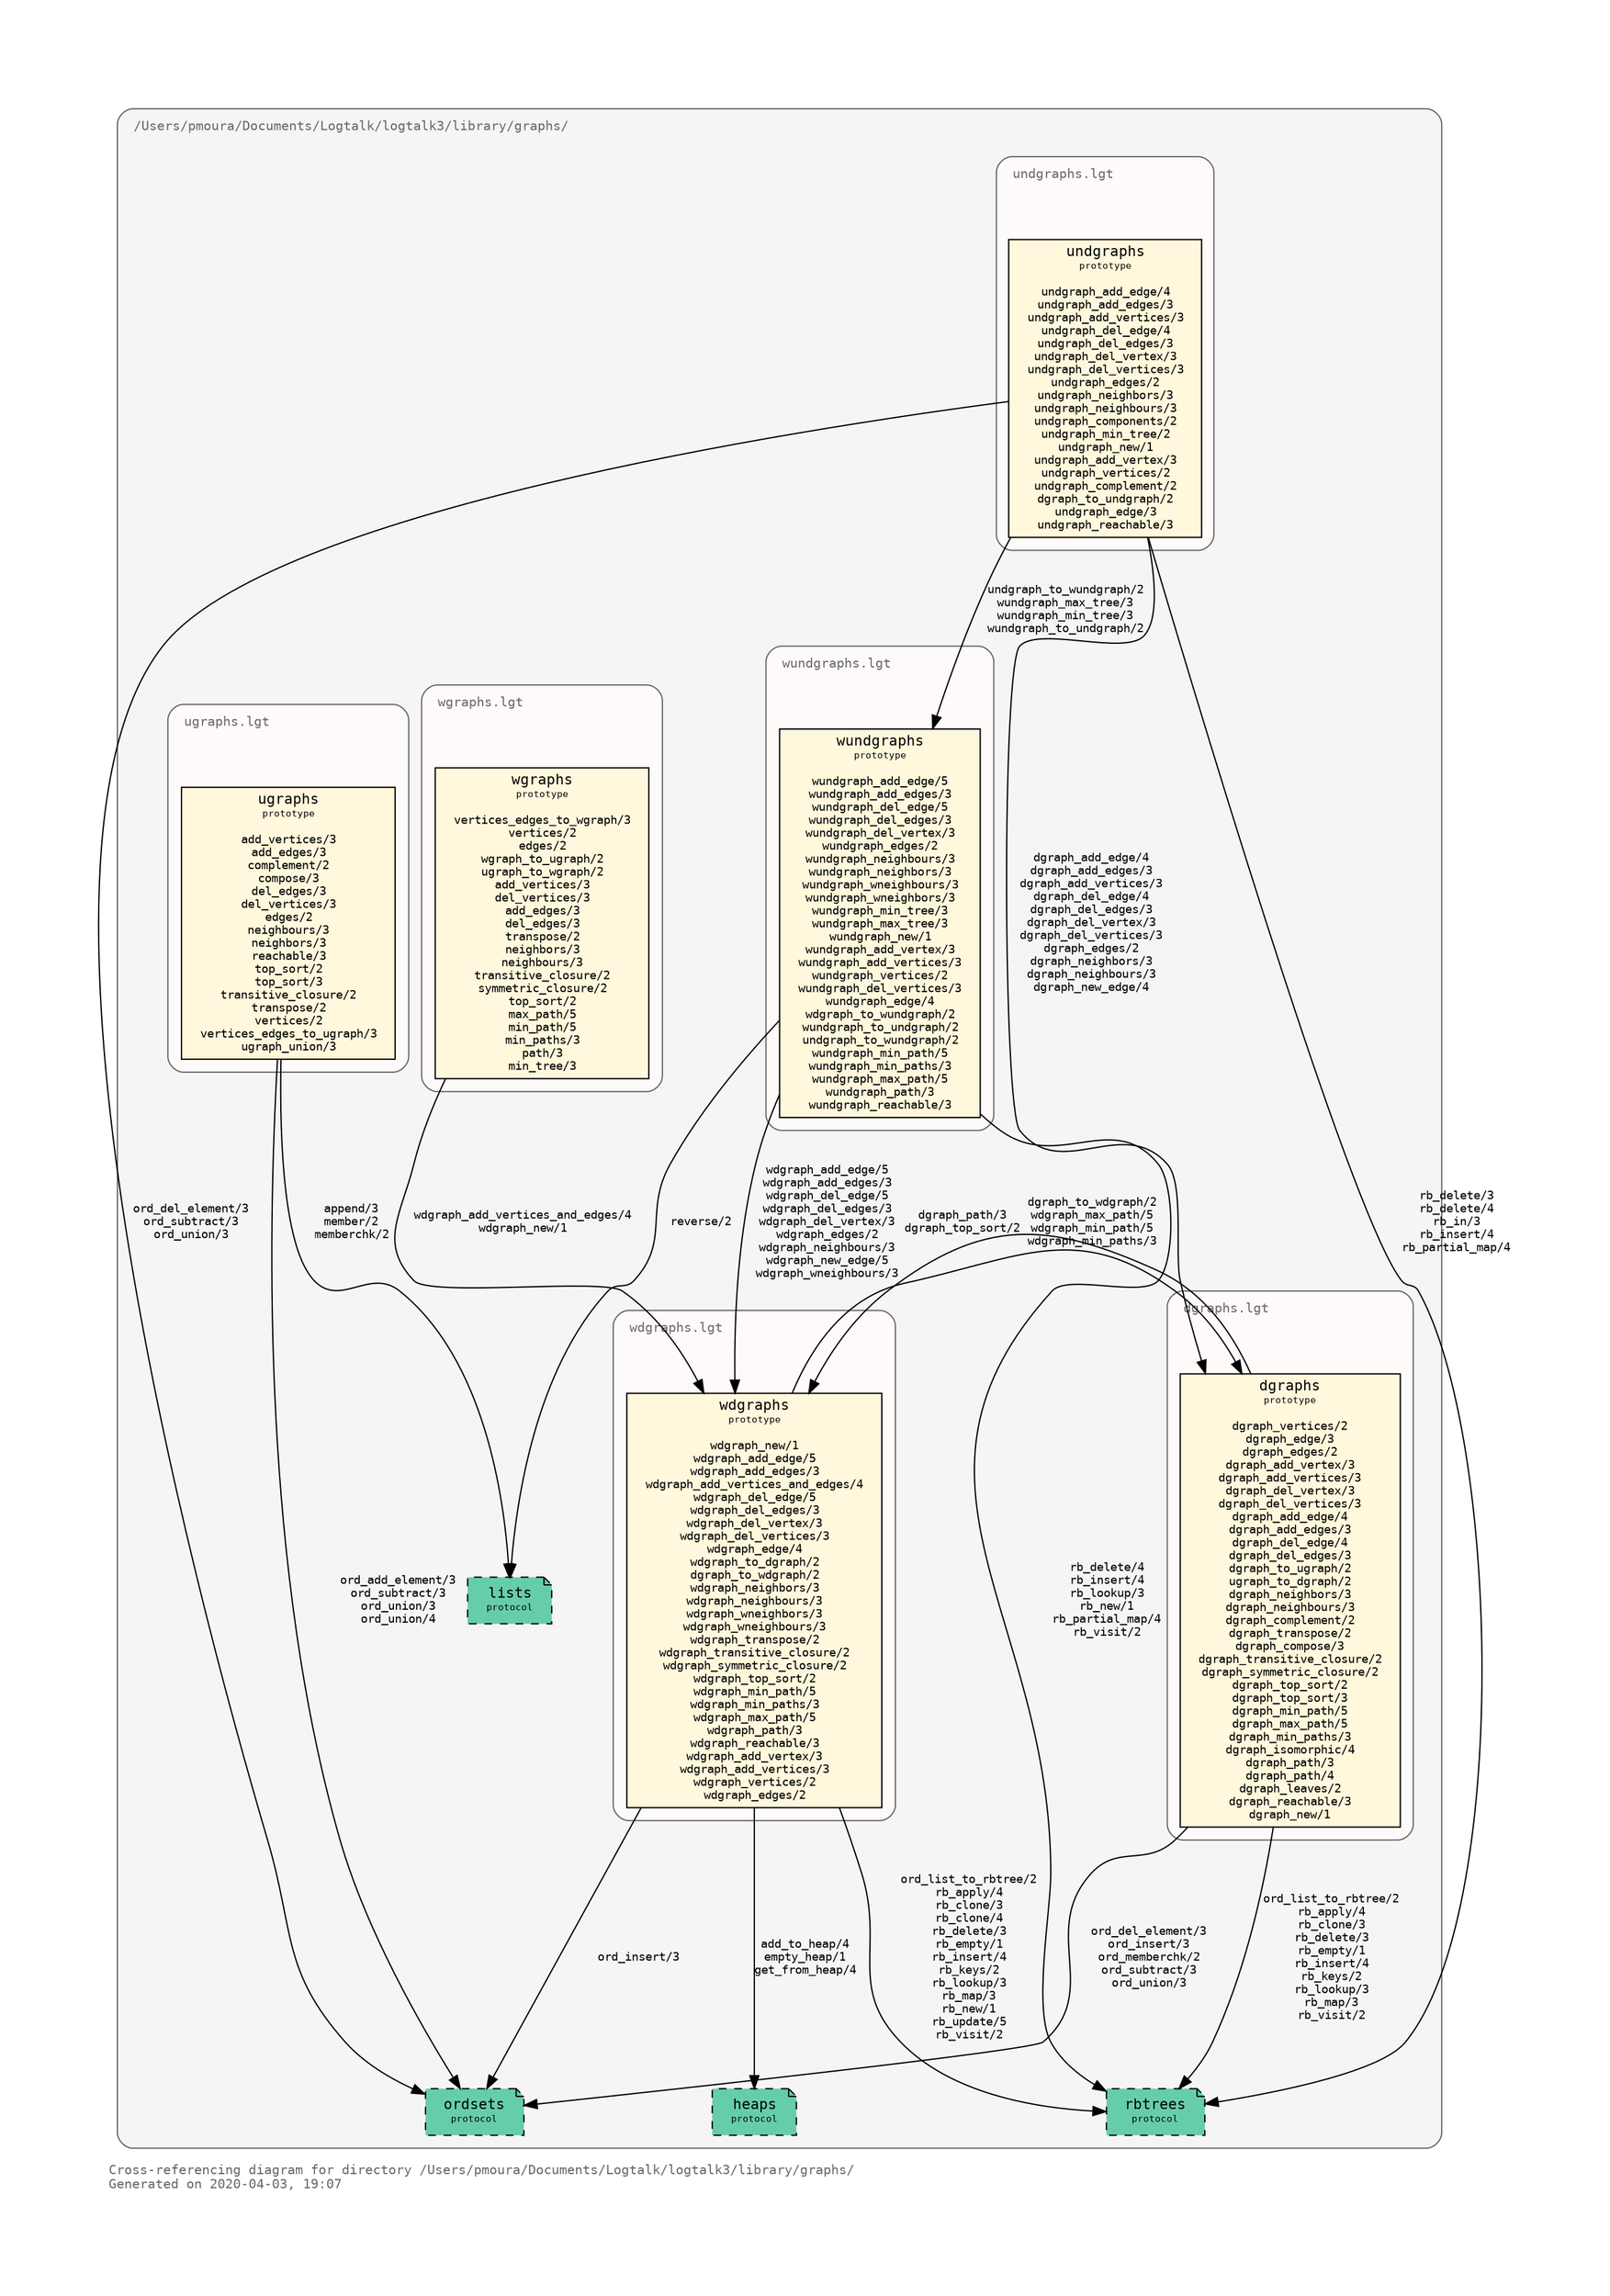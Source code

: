 digraph "graphs" {
rankdir="TB"
ranksep="1.0"
compound="true"
splines="true"
pack="true"
clusterrank="local"
labeljust="l"
margin="1.0"
fontname="Courier"
fontsize="10"
fontcolor="dimgray"
pencolor="dimgray"
node [shape="ellipse",style="filled",fillcolor="white",fontname="Courier",fontsize="9"]
edge [fontname="Courier",fontsize="9"]
label="Cross-referencing diagram for directory /Users/pmoura/Documents/Logtalk/logtalk3/library/graphs/\lGenerated on 2020-04-03, 19:07\l"

subgraph "cluster_directory_graphs" {
bgcolor="whitesmoke"
style="rounded"
margin="10"
label=<<TABLE border="0" cellborder="0"><TR><TD tooltip="/Users/pmoura/Documents/Logtalk/logtalk3/library/graphs/">/Users/pmoura/Documents/Logtalk/logtalk3/library/graphs/</TD></TR></TABLE>>
tooltip="/Users/pmoura/Documents/Logtalk/logtalk3/library/graphs/"
subgraph "cluster_file_/Users/pmoura/Documents/Logtalk/logtalk3/library/graphs/dgraphs.lgt" {
bgcolor="snow"
style="rounded"
margin="10"
label=<<TABLE border="0" cellborder="0"><TR><TD tooltip="/Users/pmoura/Documents/Logtalk/logtalk3/library/graphs/dgraphs.lgt">dgraphs.lgt</TD></TR></TABLE>>
tooltip="/Users/pmoura/Documents/Logtalk/logtalk3/library/graphs/dgraphs.lgt"
"dgraphs" [shape="box",tooltip="prototype",style="filled",fillcolor="cornsilk",label=<<TABLE border="0" cellborder="0" cellspacing="0" cellpadding="0"><TR><TD> </TD><TD><FONT POINT-SIZE="11">dgraphs</FONT></TD><TD> </TD></TR><TR><TD> </TD><TD><FONT POINT-SIZE="7">prototype</FONT></TD><TD> </TD></TR><TR><TD> </TD></TR><TR><TD> </TD><TD>dgraph_vertices/2</TD><TD> </TD></TR><TR><TD> </TD><TD>dgraph_edge/3</TD><TD> </TD></TR><TR><TD> </TD><TD>dgraph_edges/2</TD><TD> </TD></TR><TR><TD> </TD><TD>dgraph_add_vertex/3</TD><TD> </TD></TR><TR><TD> </TD><TD>dgraph_add_vertices/3</TD><TD> </TD></TR><TR><TD> </TD><TD>dgraph_del_vertex/3</TD><TD> </TD></TR><TR><TD> </TD><TD>dgraph_del_vertices/3</TD><TD> </TD></TR><TR><TD> </TD><TD>dgraph_add_edge/4</TD><TD> </TD></TR><TR><TD> </TD><TD>dgraph_add_edges/3</TD><TD> </TD></TR><TR><TD> </TD><TD>dgraph_del_edge/4</TD><TD> </TD></TR><TR><TD> </TD><TD>dgraph_del_edges/3</TD><TD> </TD></TR><TR><TD> </TD><TD>dgraph_to_ugraph/2</TD><TD> </TD></TR><TR><TD> </TD><TD>ugraph_to_dgraph/2</TD><TD> </TD></TR><TR><TD> </TD><TD>dgraph_neighbors/3</TD><TD> </TD></TR><TR><TD> </TD><TD>dgraph_neighbours/3</TD><TD> </TD></TR><TR><TD> </TD><TD>dgraph_complement/2</TD><TD> </TD></TR><TR><TD> </TD><TD>dgraph_transpose/2</TD><TD> </TD></TR><TR><TD> </TD><TD>dgraph_compose/3</TD><TD> </TD></TR><TR><TD> </TD><TD>dgraph_transitive_closure/2</TD><TD> </TD></TR><TR><TD> </TD><TD>dgraph_symmetric_closure/2</TD><TD> </TD></TR><TR><TD> </TD><TD>dgraph_top_sort/2</TD><TD> </TD></TR><TR><TD> </TD><TD>dgraph_top_sort/3</TD><TD> </TD></TR><TR><TD> </TD><TD>dgraph_min_path/5</TD><TD> </TD></TR><TR><TD> </TD><TD>dgraph_max_path/5</TD><TD> </TD></TR><TR><TD> </TD><TD>dgraph_min_paths/3</TD><TD> </TD></TR><TR><TD> </TD><TD>dgraph_isomorphic/4</TD><TD> </TD></TR><TR><TD> </TD><TD>dgraph_path/3</TD><TD> </TD></TR><TR><TD> </TD><TD>dgraph_path/4</TD><TD> </TD></TR><TR><TD> </TD><TD>dgraph_leaves/2</TD><TD> </TD></TR><TR><TD> </TD><TD>dgraph_reachable/3</TD><TD> </TD></TR><TR><TD> </TD><TD>dgraph_new/1</TD><TD> </TD></TR></TABLE>>]
}

subgraph "cluster_file_/Users/pmoura/Documents/Logtalk/logtalk3/library/graphs/ugraphs.lgt" {
bgcolor="snow"
style="rounded"
margin="10"
label=<<TABLE border="0" cellborder="0"><TR><TD tooltip="/Users/pmoura/Documents/Logtalk/logtalk3/library/graphs/ugraphs.lgt">ugraphs.lgt</TD></TR></TABLE>>
tooltip="/Users/pmoura/Documents/Logtalk/logtalk3/library/graphs/ugraphs.lgt"
"ugraphs" [shape="box",tooltip="prototype",style="filled",fillcolor="cornsilk",label=<<TABLE border="0" cellborder="0" cellspacing="0" cellpadding="0"><TR><TD> </TD><TD><FONT POINT-SIZE="11">ugraphs</FONT></TD><TD> </TD></TR><TR><TD> </TD><TD><FONT POINT-SIZE="7">prototype</FONT></TD><TD> </TD></TR><TR><TD> </TD></TR><TR><TD> </TD><TD>add_vertices/3</TD><TD> </TD></TR><TR><TD> </TD><TD>add_edges/3</TD><TD> </TD></TR><TR><TD> </TD><TD>complement/2</TD><TD> </TD></TR><TR><TD> </TD><TD>compose/3</TD><TD> </TD></TR><TR><TD> </TD><TD>del_edges/3</TD><TD> </TD></TR><TR><TD> </TD><TD>del_vertices/3</TD><TD> </TD></TR><TR><TD> </TD><TD>edges/2</TD><TD> </TD></TR><TR><TD> </TD><TD>neighbours/3</TD><TD> </TD></TR><TR><TD> </TD><TD>neighbors/3</TD><TD> </TD></TR><TR><TD> </TD><TD>reachable/3</TD><TD> </TD></TR><TR><TD> </TD><TD>top_sort/2</TD><TD> </TD></TR><TR><TD> </TD><TD>top_sort/3</TD><TD> </TD></TR><TR><TD> </TD><TD>transitive_closure/2</TD><TD> </TD></TR><TR><TD> </TD><TD>transpose/2</TD><TD> </TD></TR><TR><TD> </TD><TD>vertices/2</TD><TD> </TD></TR><TR><TD> </TD><TD>vertices_edges_to_ugraph/3</TD><TD> </TD></TR><TR><TD> </TD><TD>ugraph_union/3</TD><TD> </TD></TR></TABLE>>]
}

subgraph "cluster_file_/Users/pmoura/Documents/Logtalk/logtalk3/library/graphs/undgraphs.lgt" {
bgcolor="snow"
style="rounded"
margin="10"
label=<<TABLE border="0" cellborder="0"><TR><TD tooltip="/Users/pmoura/Documents/Logtalk/logtalk3/library/graphs/undgraphs.lgt">undgraphs.lgt</TD></TR></TABLE>>
tooltip="/Users/pmoura/Documents/Logtalk/logtalk3/library/graphs/undgraphs.lgt"
"undgraphs" [shape="box",tooltip="prototype",style="filled",fillcolor="cornsilk",label=<<TABLE border="0" cellborder="0" cellspacing="0" cellpadding="0"><TR><TD> </TD><TD><FONT POINT-SIZE="11">undgraphs</FONT></TD><TD> </TD></TR><TR><TD> </TD><TD><FONT POINT-SIZE="7">prototype</FONT></TD><TD> </TD></TR><TR><TD> </TD></TR><TR><TD> </TD><TD>undgraph_add_edge/4</TD><TD> </TD></TR><TR><TD> </TD><TD>undgraph_add_edges/3</TD><TD> </TD></TR><TR><TD> </TD><TD>undgraph_add_vertices/3</TD><TD> </TD></TR><TR><TD> </TD><TD>undgraph_del_edge/4</TD><TD> </TD></TR><TR><TD> </TD><TD>undgraph_del_edges/3</TD><TD> </TD></TR><TR><TD> </TD><TD>undgraph_del_vertex/3</TD><TD> </TD></TR><TR><TD> </TD><TD>undgraph_del_vertices/3</TD><TD> </TD></TR><TR><TD> </TD><TD>undgraph_edges/2</TD><TD> </TD></TR><TR><TD> </TD><TD>undgraph_neighbors/3</TD><TD> </TD></TR><TR><TD> </TD><TD>undgraph_neighbours/3</TD><TD> </TD></TR><TR><TD> </TD><TD>undgraph_components/2</TD><TD> </TD></TR><TR><TD> </TD><TD>undgraph_min_tree/2</TD><TD> </TD></TR><TR><TD> </TD><TD>undgraph_new/1</TD><TD> </TD></TR><TR><TD> </TD><TD>undgraph_add_vertex/3</TD><TD> </TD></TR><TR><TD> </TD><TD>undgraph_vertices/2</TD><TD> </TD></TR><TR><TD> </TD><TD>undgraph_complement/2</TD><TD> </TD></TR><TR><TD> </TD><TD>dgraph_to_undgraph/2</TD><TD> </TD></TR><TR><TD> </TD><TD>undgraph_edge/3</TD><TD> </TD></TR><TR><TD> </TD><TD>undgraph_reachable/3</TD><TD> </TD></TR></TABLE>>]
}

subgraph "cluster_file_/Users/pmoura/Documents/Logtalk/logtalk3/library/graphs/wdgraphs.lgt" {
bgcolor="snow"
style="rounded"
margin="10"
label=<<TABLE border="0" cellborder="0"><TR><TD tooltip="/Users/pmoura/Documents/Logtalk/logtalk3/library/graphs/wdgraphs.lgt">wdgraphs.lgt</TD></TR></TABLE>>
tooltip="/Users/pmoura/Documents/Logtalk/logtalk3/library/graphs/wdgraphs.lgt"
"wdgraphs" [shape="box",tooltip="prototype",style="filled",fillcolor="cornsilk",label=<<TABLE border="0" cellborder="0" cellspacing="0" cellpadding="0"><TR><TD> </TD><TD><FONT POINT-SIZE="11">wdgraphs</FONT></TD><TD> </TD></TR><TR><TD> </TD><TD><FONT POINT-SIZE="7">prototype</FONT></TD><TD> </TD></TR><TR><TD> </TD></TR><TR><TD> </TD><TD>wdgraph_new/1</TD><TD> </TD></TR><TR><TD> </TD><TD>wdgraph_add_edge/5</TD><TD> </TD></TR><TR><TD> </TD><TD>wdgraph_add_edges/3</TD><TD> </TD></TR><TR><TD> </TD><TD>wdgraph_add_vertices_and_edges/4</TD><TD> </TD></TR><TR><TD> </TD><TD>wdgraph_del_edge/5</TD><TD> </TD></TR><TR><TD> </TD><TD>wdgraph_del_edges/3</TD><TD> </TD></TR><TR><TD> </TD><TD>wdgraph_del_vertex/3</TD><TD> </TD></TR><TR><TD> </TD><TD>wdgraph_del_vertices/3</TD><TD> </TD></TR><TR><TD> </TD><TD>wdgraph_edge/4</TD><TD> </TD></TR><TR><TD> </TD><TD>wdgraph_to_dgraph/2</TD><TD> </TD></TR><TR><TD> </TD><TD>dgraph_to_wdgraph/2</TD><TD> </TD></TR><TR><TD> </TD><TD>wdgraph_neighbors/3</TD><TD> </TD></TR><TR><TD> </TD><TD>wdgraph_neighbours/3</TD><TD> </TD></TR><TR><TD> </TD><TD>wdgraph_wneighbors/3</TD><TD> </TD></TR><TR><TD> </TD><TD>wdgraph_wneighbours/3</TD><TD> </TD></TR><TR><TD> </TD><TD>wdgraph_transpose/2</TD><TD> </TD></TR><TR><TD> </TD><TD>wdgraph_transitive_closure/2</TD><TD> </TD></TR><TR><TD> </TD><TD>wdgraph_symmetric_closure/2</TD><TD> </TD></TR><TR><TD> </TD><TD>wdgraph_top_sort/2</TD><TD> </TD></TR><TR><TD> </TD><TD>wdgraph_min_path/5</TD><TD> </TD></TR><TR><TD> </TD><TD>wdgraph_min_paths/3</TD><TD> </TD></TR><TR><TD> </TD><TD>wdgraph_max_path/5</TD><TD> </TD></TR><TR><TD> </TD><TD>wdgraph_path/3</TD><TD> </TD></TR><TR><TD> </TD><TD>wdgraph_reachable/3</TD><TD> </TD></TR><TR><TD> </TD><TD>wdgraph_add_vertex/3</TD><TD> </TD></TR><TR><TD> </TD><TD>wdgraph_add_vertices/3</TD><TD> </TD></TR><TR><TD> </TD><TD>wdgraph_vertices/2</TD><TD> </TD></TR><TR><TD> </TD><TD>wdgraph_edges/2</TD><TD> </TD></TR></TABLE>>]
}

subgraph "cluster_file_/Users/pmoura/Documents/Logtalk/logtalk3/library/graphs/wgraphs.lgt" {
bgcolor="snow"
style="rounded"
margin="10"
label=<<TABLE border="0" cellborder="0"><TR><TD tooltip="/Users/pmoura/Documents/Logtalk/logtalk3/library/graphs/wgraphs.lgt">wgraphs.lgt</TD></TR></TABLE>>
tooltip="/Users/pmoura/Documents/Logtalk/logtalk3/library/graphs/wgraphs.lgt"
"wgraphs" [shape="box",tooltip="prototype",style="filled",fillcolor="cornsilk",label=<<TABLE border="0" cellborder="0" cellspacing="0" cellpadding="0"><TR><TD> </TD><TD><FONT POINT-SIZE="11">wgraphs</FONT></TD><TD> </TD></TR><TR><TD> </TD><TD><FONT POINT-SIZE="7">prototype</FONT></TD><TD> </TD></TR><TR><TD> </TD></TR><TR><TD> </TD><TD>vertices_edges_to_wgraph/3</TD><TD> </TD></TR><TR><TD> </TD><TD>vertices/2</TD><TD> </TD></TR><TR><TD> </TD><TD>edges/2</TD><TD> </TD></TR><TR><TD> </TD><TD>wgraph_to_ugraph/2</TD><TD> </TD></TR><TR><TD> </TD><TD>ugraph_to_wgraph/2</TD><TD> </TD></TR><TR><TD> </TD><TD>add_vertices/3</TD><TD> </TD></TR><TR><TD> </TD><TD>del_vertices/3</TD><TD> </TD></TR><TR><TD> </TD><TD>add_edges/3</TD><TD> </TD></TR><TR><TD> </TD><TD>del_edges/3</TD><TD> </TD></TR><TR><TD> </TD><TD>transpose/2</TD><TD> </TD></TR><TR><TD> </TD><TD>neighbors/3</TD><TD> </TD></TR><TR><TD> </TD><TD>neighbours/3</TD><TD> </TD></TR><TR><TD> </TD><TD>transitive_closure/2</TD><TD> </TD></TR><TR><TD> </TD><TD>symmetric_closure/2</TD><TD> </TD></TR><TR><TD> </TD><TD>top_sort/2</TD><TD> </TD></TR><TR><TD> </TD><TD>max_path/5</TD><TD> </TD></TR><TR><TD> </TD><TD>min_path/5</TD><TD> </TD></TR><TR><TD> </TD><TD>min_paths/3</TD><TD> </TD></TR><TR><TD> </TD><TD>path/3</TD><TD> </TD></TR><TR><TD> </TD><TD>min_tree/3</TD><TD> </TD></TR></TABLE>>]
}

subgraph "cluster_file_/Users/pmoura/Documents/Logtalk/logtalk3/library/graphs/wundgraphs.lgt" {
bgcolor="snow"
style="rounded"
margin="10"
label=<<TABLE border="0" cellborder="0"><TR><TD tooltip="/Users/pmoura/Documents/Logtalk/logtalk3/library/graphs/wundgraphs.lgt">wundgraphs.lgt</TD></TR></TABLE>>
tooltip="/Users/pmoura/Documents/Logtalk/logtalk3/library/graphs/wundgraphs.lgt"
"wundgraphs" [shape="box",tooltip="prototype",style="filled",fillcolor="cornsilk",label=<<TABLE border="0" cellborder="0" cellspacing="0" cellpadding="0"><TR><TD> </TD><TD><FONT POINT-SIZE="11">wundgraphs</FONT></TD><TD> </TD></TR><TR><TD> </TD><TD><FONT POINT-SIZE="7">prototype</FONT></TD><TD> </TD></TR><TR><TD> </TD></TR><TR><TD> </TD><TD>wundgraph_add_edge/5</TD><TD> </TD></TR><TR><TD> </TD><TD>wundgraph_add_edges/3</TD><TD> </TD></TR><TR><TD> </TD><TD>wundgraph_del_edge/5</TD><TD> </TD></TR><TR><TD> </TD><TD>wundgraph_del_edges/3</TD><TD> </TD></TR><TR><TD> </TD><TD>wundgraph_del_vertex/3</TD><TD> </TD></TR><TR><TD> </TD><TD>wundgraph_edges/2</TD><TD> </TD></TR><TR><TD> </TD><TD>wundgraph_neighbours/3</TD><TD> </TD></TR><TR><TD> </TD><TD>wundgraph_neighbors/3</TD><TD> </TD></TR><TR><TD> </TD><TD>wundgraph_wneighbours/3</TD><TD> </TD></TR><TR><TD> </TD><TD>wundgraph_wneighbors/3</TD><TD> </TD></TR><TR><TD> </TD><TD>wundgraph_min_tree/3</TD><TD> </TD></TR><TR><TD> </TD><TD>wundgraph_max_tree/3</TD><TD> </TD></TR><TR><TD> </TD><TD>wundgraph_new/1</TD><TD> </TD></TR><TR><TD> </TD><TD>wundgraph_add_vertex/3</TD><TD> </TD></TR><TR><TD> </TD><TD>wundgraph_add_vertices/3</TD><TD> </TD></TR><TR><TD> </TD><TD>wundgraph_vertices/2</TD><TD> </TD></TR><TR><TD> </TD><TD>wundgraph_del_vertices/3</TD><TD> </TD></TR><TR><TD> </TD><TD>wundgraph_edge/4</TD><TD> </TD></TR><TR><TD> </TD><TD>wdgraph_to_wundgraph/2</TD><TD> </TD></TR><TR><TD> </TD><TD>wundgraph_to_undgraph/2</TD><TD> </TD></TR><TR><TD> </TD><TD>undgraph_to_wundgraph/2</TD><TD> </TD></TR><TR><TD> </TD><TD>wundgraph_min_path/5</TD><TD> </TD></TR><TR><TD> </TD><TD>wundgraph_min_paths/3</TD><TD> </TD></TR><TR><TD> </TD><TD>wundgraph_max_path/5</TD><TD> </TD></TR><TR><TD> </TD><TD>wundgraph_path/3</TD><TD> </TD></TR><TR><TD> </TD><TD>wundgraph_reachable/3</TD><TD> </TD></TR></TABLE>>]
}

"dgraphs" -> "ordsets" [arrowhead="normal",labeltooltip="calls",label=<ord_del_element/3<BR/>ord_insert/3<BR/>ord_memberchk/2<BR/>ord_subtract/3<BR/>ord_union/3>]
"dgraphs" -> "rbtrees" [arrowhead="normal",labeltooltip="calls",label=<ord_list_to_rbtree/2<BR/>rb_apply/4<BR/>rb_clone/3<BR/>rb_delete/3<BR/>rb_empty/1<BR/>rb_insert/4<BR/>rb_keys/2<BR/>rb_lookup/3<BR/>rb_map/3<BR/>rb_visit/2>]
"dgraphs" -> "wdgraphs" [arrowhead="normal",labeltooltip="calls",label=<dgraph_to_wdgraph/2<BR/>wdgraph_max_path/5<BR/>wdgraph_min_path/5<BR/>wdgraph_min_paths/3>]
"ugraphs" -> "lists" [arrowhead="normal",labeltooltip="calls",label=<append/3<BR/>member/2<BR/>memberchk/2>]
"ugraphs" -> "ordsets" [arrowhead="normal",labeltooltip="calls",label=<ord_add_element/3<BR/>ord_subtract/3<BR/>ord_union/3<BR/>ord_union/4>]
"undgraphs" -> "dgraphs" [arrowhead="normal",labeltooltip="calls",label=<dgraph_add_edge/4<BR/>dgraph_add_edges/3<BR/>dgraph_add_vertices/3<BR/>dgraph_del_edge/4<BR/>dgraph_del_edges/3<BR/>dgraph_del_vertex/3<BR/>dgraph_del_vertices/3<BR/>dgraph_edges/2<BR/>dgraph_neighbors/3<BR/>dgraph_neighbours/3<BR/>dgraph_new_edge/4>]
"undgraphs" -> "ordsets" [arrowhead="normal",labeltooltip="calls",label=<ord_del_element/3<BR/>ord_subtract/3<BR/>ord_union/3>]
"undgraphs" -> "rbtrees" [arrowhead="normal",labeltooltip="calls",label=<rb_delete/3<BR/>rb_delete/4<BR/>rb_in/3<BR/>rb_insert/4<BR/>rb_partial_map/4>]
"undgraphs" -> "wundgraphs" [arrowhead="normal",labeltooltip="calls",label=<undgraph_to_wundgraph/2<BR/>wundgraph_max_tree/3<BR/>wundgraph_min_tree/3<BR/>wundgraph_to_undgraph/2>]
"wdgraphs" -> "dgraphs" [arrowhead="normal",labeltooltip="calls",label=<dgraph_path/3<BR/>dgraph_top_sort/2>]
"wdgraphs" -> "heaps" [arrowhead="normal",labeltooltip="calls",label=<add_to_heap/4<BR/>empty_heap/1<BR/>get_from_heap/4>]
"wdgraphs" -> "ordsets" [arrowhead="normal",labeltooltip="calls",label=<ord_insert/3>]
"wdgraphs" -> "rbtrees" [arrowhead="normal",labeltooltip="calls",label=<ord_list_to_rbtree/2<BR/>rb_apply/4<BR/>rb_clone/3<BR/>rb_clone/4<BR/>rb_delete/3<BR/>rb_empty/1<BR/>rb_insert/4<BR/>rb_keys/2<BR/>rb_lookup/3<BR/>rb_map/3<BR/>rb_new/1<BR/>rb_update/5<BR/>rb_visit/2>]
"wgraphs" -> "wdgraphs" [arrowhead="normal",labeltooltip="calls",label=<wdgraph_add_vertices_and_edges/4<BR/>wdgraph_new/1>]
"wundgraphs" -> "lists" [arrowhead="normal",labeltooltip="calls",label=<reverse/2>]
"wundgraphs" -> "rbtrees" [arrowhead="normal",labeltooltip="calls",label=<rb_delete/4<BR/>rb_insert/4<BR/>rb_lookup/3<BR/>rb_new/1<BR/>rb_partial_map/4<BR/>rb_visit/2>]
"wundgraphs" -> "wdgraphs" [arrowhead="normal",labeltooltip="calls",label=<wdgraph_add_edge/5<BR/>wdgraph_add_edges/3<BR/>wdgraph_del_edge/5<BR/>wdgraph_del_edges/3<BR/>wdgraph_del_vertex/3<BR/>wdgraph_edges/2<BR/>wdgraph_neighbours/3<BR/>wdgraph_new_edge/5<BR/>wdgraph_wneighbours/3>]
"ordsets" [shape="note",tooltip="protocol",style="filled,dashed",fillcolor="mediumaquamarine",label=<<TABLE border="0" cellborder="0" cellspacing="0" cellpadding="0"><TR><TD> </TD><TD><FONT POINT-SIZE="11">ordsets</FONT></TD><TD> </TD></TR><TR><TD> </TD><TD><FONT POINT-SIZE="7">protocol</FONT></TD><TD> </TD></TR></TABLE>>]
"rbtrees" [shape="note",tooltip="protocol",style="filled,dashed",fillcolor="mediumaquamarine",label=<<TABLE border="0" cellborder="0" cellspacing="0" cellpadding="0"><TR><TD> </TD><TD><FONT POINT-SIZE="11">rbtrees</FONT></TD><TD> </TD></TR><TR><TD> </TD><TD><FONT POINT-SIZE="7">protocol</FONT></TD><TD> </TD></TR></TABLE>>]
"lists" [shape="note",tooltip="protocol",style="filled,dashed",fillcolor="mediumaquamarine",label=<<TABLE border="0" cellborder="0" cellspacing="0" cellpadding="0"><TR><TD> </TD><TD><FONT POINT-SIZE="11">lists</FONT></TD><TD> </TD></TR><TR><TD> </TD><TD><FONT POINT-SIZE="7">protocol</FONT></TD><TD> </TD></TR></TABLE>>]
"heaps" [shape="note",tooltip="protocol",style="filled,dashed",fillcolor="mediumaquamarine",label=<<TABLE border="0" cellborder="0" cellspacing="0" cellpadding="0"><TR><TD> </TD><TD><FONT POINT-SIZE="11">heaps</FONT></TD><TD> </TD></TR><TR><TD> </TD><TD><FONT POINT-SIZE="7">protocol</FONT></TD><TD> </TD></TR></TABLE>>]
}

}
